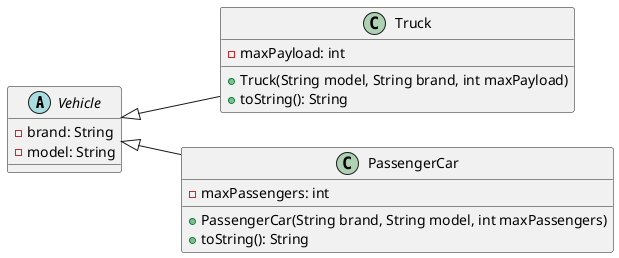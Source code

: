 @startuml
left to right direction

abstract class Vehicle {
  - brand: String
  - model: String
}

class Truck {
  - maxPayload: int
  + Truck(String model, String brand, int maxPayload)
  + toString(): String
}

class PassengerCar {
  - maxPassengers: int
  + PassengerCar(String brand, String model, int maxPassengers)
    + toString(): String
}

Vehicle <|-- Truck
Vehicle <|-- PassengerCar

@enduml